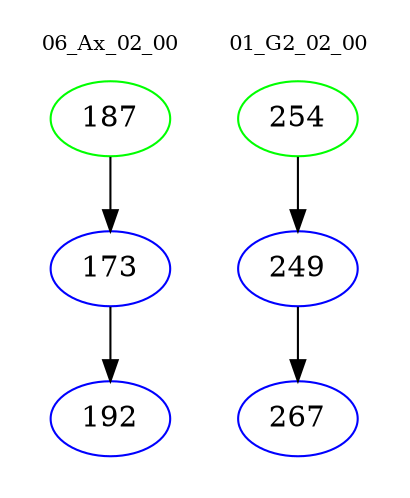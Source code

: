 digraph{
subgraph cluster_0 {
color = white
label = "06_Ax_02_00";
fontsize=10;
T0_187 [label="187", color="green"]
T0_187 -> T0_173 [color="black"]
T0_173 [label="173", color="blue"]
T0_173 -> T0_192 [color="black"]
T0_192 [label="192", color="blue"]
}
subgraph cluster_1 {
color = white
label = "01_G2_02_00";
fontsize=10;
T1_254 [label="254", color="green"]
T1_254 -> T1_249 [color="black"]
T1_249 [label="249", color="blue"]
T1_249 -> T1_267 [color="black"]
T1_267 [label="267", color="blue"]
}
}
